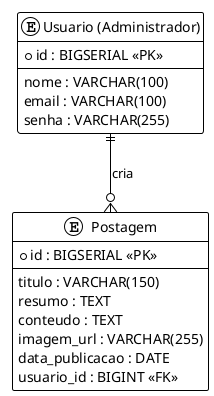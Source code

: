 @startuml
!theme plain

entity "Usuario (Administrador)" as usuario {
  *id : BIGSERIAL <<PK>>
  --
  nome : VARCHAR(100)
  email : VARCHAR(100)
  senha : VARCHAR(255)
}

entity "Postagem" as postagem {
  *id : BIGSERIAL <<PK>>
  --
  titulo : VARCHAR(150)
  resumo : TEXT
  conteudo : TEXT
  imagem_url : VARCHAR(255)
  data_publicacao : DATE
  usuario_id : BIGINT <<FK>>
}

' === RELACIONAMENTO ===
usuario ||--o{ postagem : "cria"

@enduml
@startuml
!theme plain

entity "Usuario (Administrador)" as usuario {
  *id : BIGSERIAL <<PK>>
  --
  nome : VARCHAR(100)
  email : VARCHAR(100)
  senha : VARCHAR(255)
}

entity "Postagem" as postagem {
  *id : BIGSERIAL <<PK>>
  --
  titulo : VARCHAR(150)
  resumo : TEXT
  conteudo : TEXT
  imagem_url : VARCHAR(255)
  data_publicacao : DATE
  usuario_id : BIGINT <<FK>>
}

' === RELACIONAMENTO ===
usuario ||--o{ postagem : "cria"

@enduml